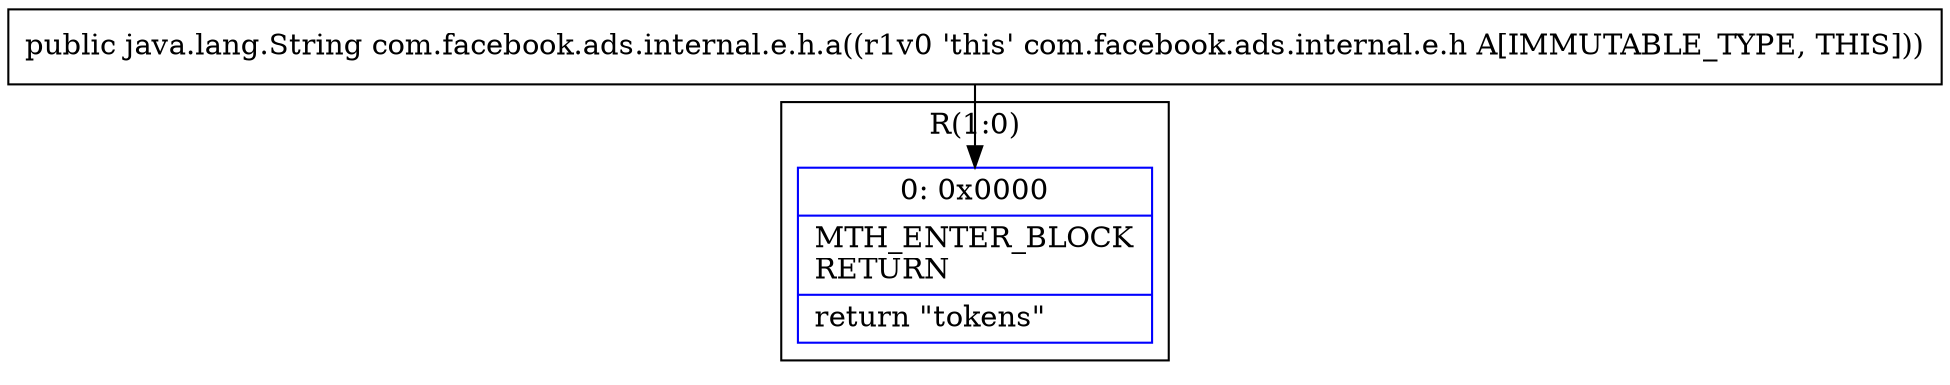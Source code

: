 digraph "CFG forcom.facebook.ads.internal.e.h.a()Ljava\/lang\/String;" {
subgraph cluster_Region_817147242 {
label = "R(1:0)";
node [shape=record,color=blue];
Node_0 [shape=record,label="{0\:\ 0x0000|MTH_ENTER_BLOCK\lRETURN\l|return \"tokens\"\l}"];
}
MethodNode[shape=record,label="{public java.lang.String com.facebook.ads.internal.e.h.a((r1v0 'this' com.facebook.ads.internal.e.h A[IMMUTABLE_TYPE, THIS])) }"];
MethodNode -> Node_0;
}

